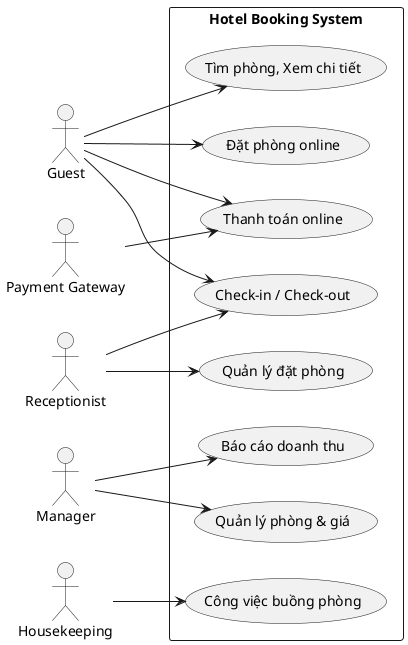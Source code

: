 @startuml
left to right direction

actor Guest
actor "Payment Gateway"
actor Receptionist
actor Manager
actor Housekeeping

rectangle "Hotel Booking System" {
  (Tìm phòng, Xem chi tiết)
  (Đặt phòng online)
  (Thanh toán online)
  (Check-in / Check-out)
  (Quản lý phòng & giá)
  (Quản lý đặt phòng)
  (Công việc buồng phòng)
  (Báo cáo doanh thu)
}

Guest --> (Tìm phòng, Xem chi tiết)
Guest --> (Đặt phòng online)
Guest --> (Thanh toán online)
Guest --> (Check-in / Check-out)

"Payment Gateway" --> (Thanh toán online)

Receptionist --> (Quản lý đặt phòng)
Receptionist --> (Check-in / Check-out)

Manager --> (Quản lý phòng & giá)
Manager --> (Báo cáo doanh thu)

Housekeeping --> (Công việc buồng phòng)
@enduml
